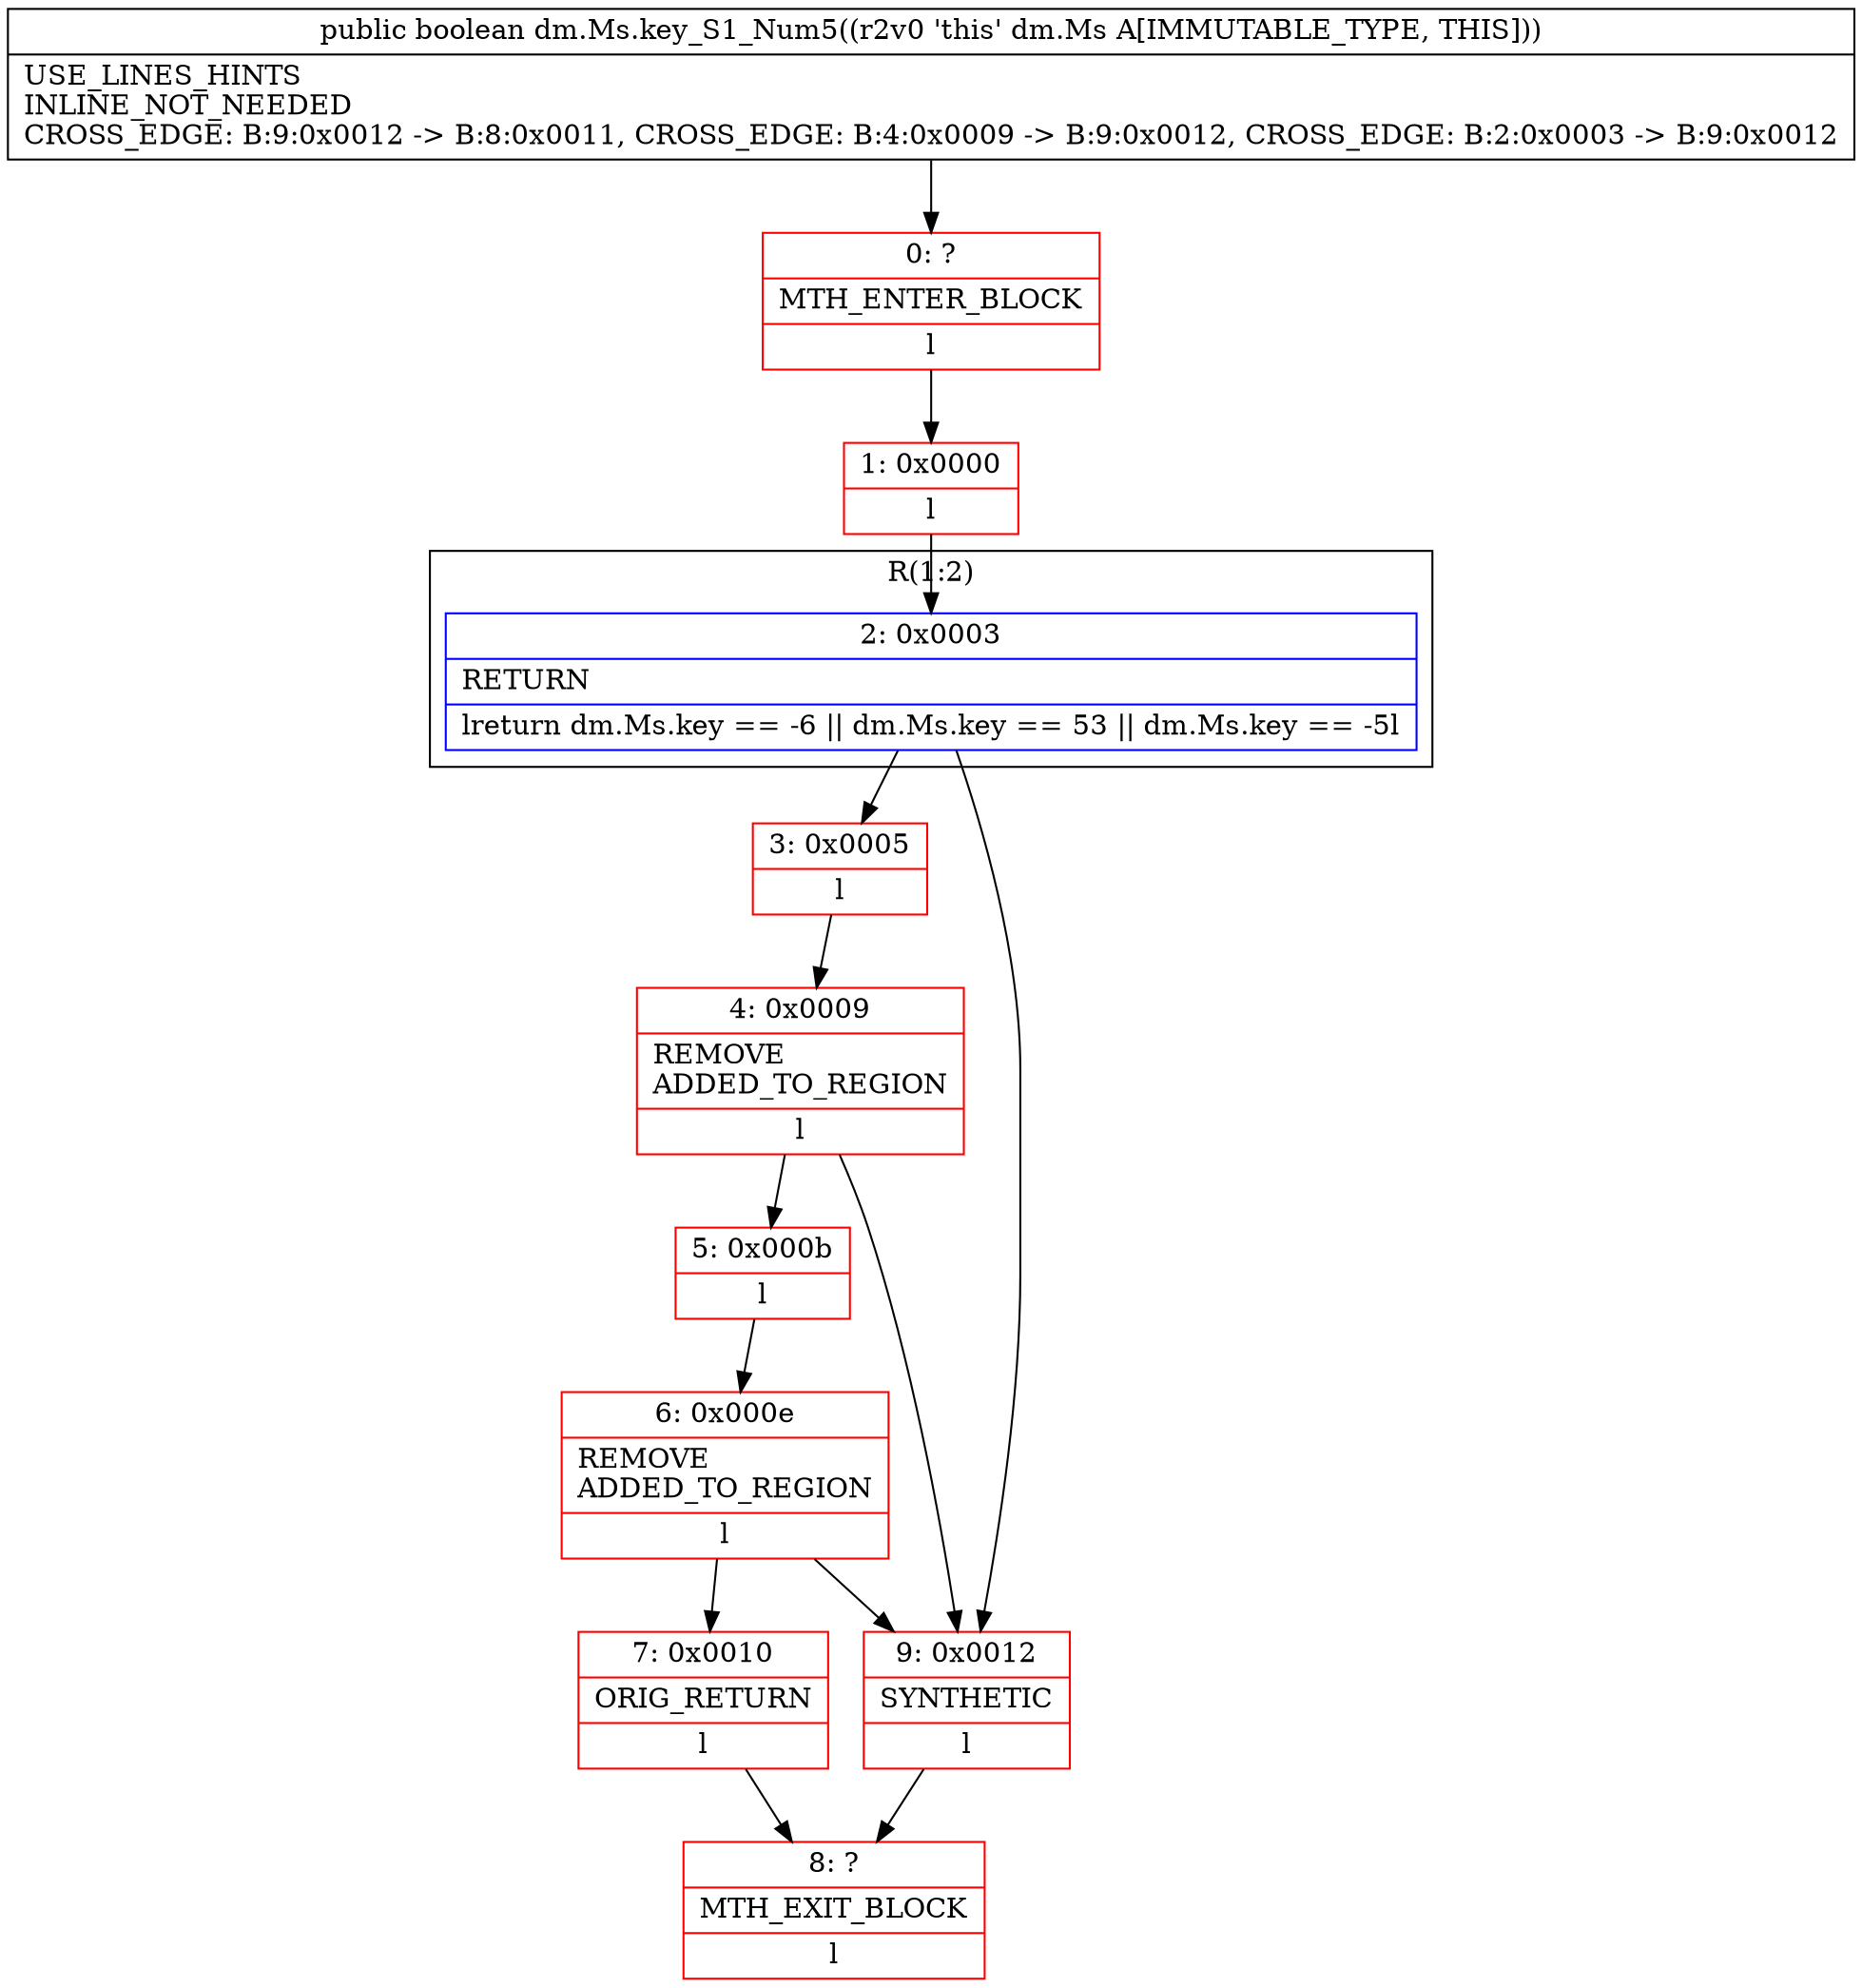 digraph "CFG fordm.Ms.key_S1_Num5()Z" {
subgraph cluster_Region_507465464 {
label = "R(1:2)";
node [shape=record,color=blue];
Node_2 [shape=record,label="{2\:\ 0x0003|RETURN\l|lreturn dm.Ms.key == \-6 \|\| dm.Ms.key == 53 \|\| dm.Ms.key == \-5l}"];
}
Node_0 [shape=record,color=red,label="{0\:\ ?|MTH_ENTER_BLOCK\l|l}"];
Node_1 [shape=record,color=red,label="{1\:\ 0x0000|l}"];
Node_3 [shape=record,color=red,label="{3\:\ 0x0005|l}"];
Node_4 [shape=record,color=red,label="{4\:\ 0x0009|REMOVE\lADDED_TO_REGION\l|l}"];
Node_5 [shape=record,color=red,label="{5\:\ 0x000b|l}"];
Node_6 [shape=record,color=red,label="{6\:\ 0x000e|REMOVE\lADDED_TO_REGION\l|l}"];
Node_7 [shape=record,color=red,label="{7\:\ 0x0010|ORIG_RETURN\l|l}"];
Node_8 [shape=record,color=red,label="{8\:\ ?|MTH_EXIT_BLOCK\l|l}"];
Node_9 [shape=record,color=red,label="{9\:\ 0x0012|SYNTHETIC\l|l}"];
MethodNode[shape=record,label="{public boolean dm.Ms.key_S1_Num5((r2v0 'this' dm.Ms A[IMMUTABLE_TYPE, THIS]))  | USE_LINES_HINTS\lINLINE_NOT_NEEDED\lCROSS_EDGE: B:9:0x0012 \-\> B:8:0x0011, CROSS_EDGE: B:4:0x0009 \-\> B:9:0x0012, CROSS_EDGE: B:2:0x0003 \-\> B:9:0x0012\l}"];
MethodNode -> Node_0;
Node_2 -> Node_3;
Node_2 -> Node_9;
Node_0 -> Node_1;
Node_1 -> Node_2;
Node_3 -> Node_4;
Node_4 -> Node_5;
Node_4 -> Node_9;
Node_5 -> Node_6;
Node_6 -> Node_7;
Node_6 -> Node_9;
Node_7 -> Node_8;
Node_9 -> Node_8;
}

